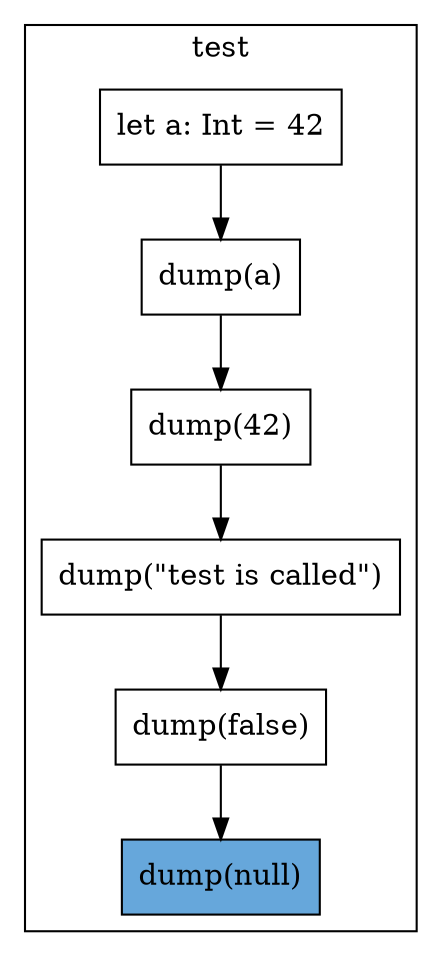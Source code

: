 digraph "dump-is-used-1" {
    node [shape=box];
    subgraph "cluster_test" {
        label="test";
        "test_141" [label="let a: Int = 42"];
        "test_142" [label="dump(a)"];
        "test_144" [label="dump(42)"];
        "test_146" [label="dump(\"test is called\")"];
        "test_148" [label="dump(false)"];
        "test_150" [label="dump(null)",style=filled,fillcolor="#66A7DB"];
        "test_141" -> "test_142";
        "test_142" -> "test_144";
        "test_144" -> "test_146";
        "test_146" -> "test_148";
        "test_148" -> "test_150";
    }
}
